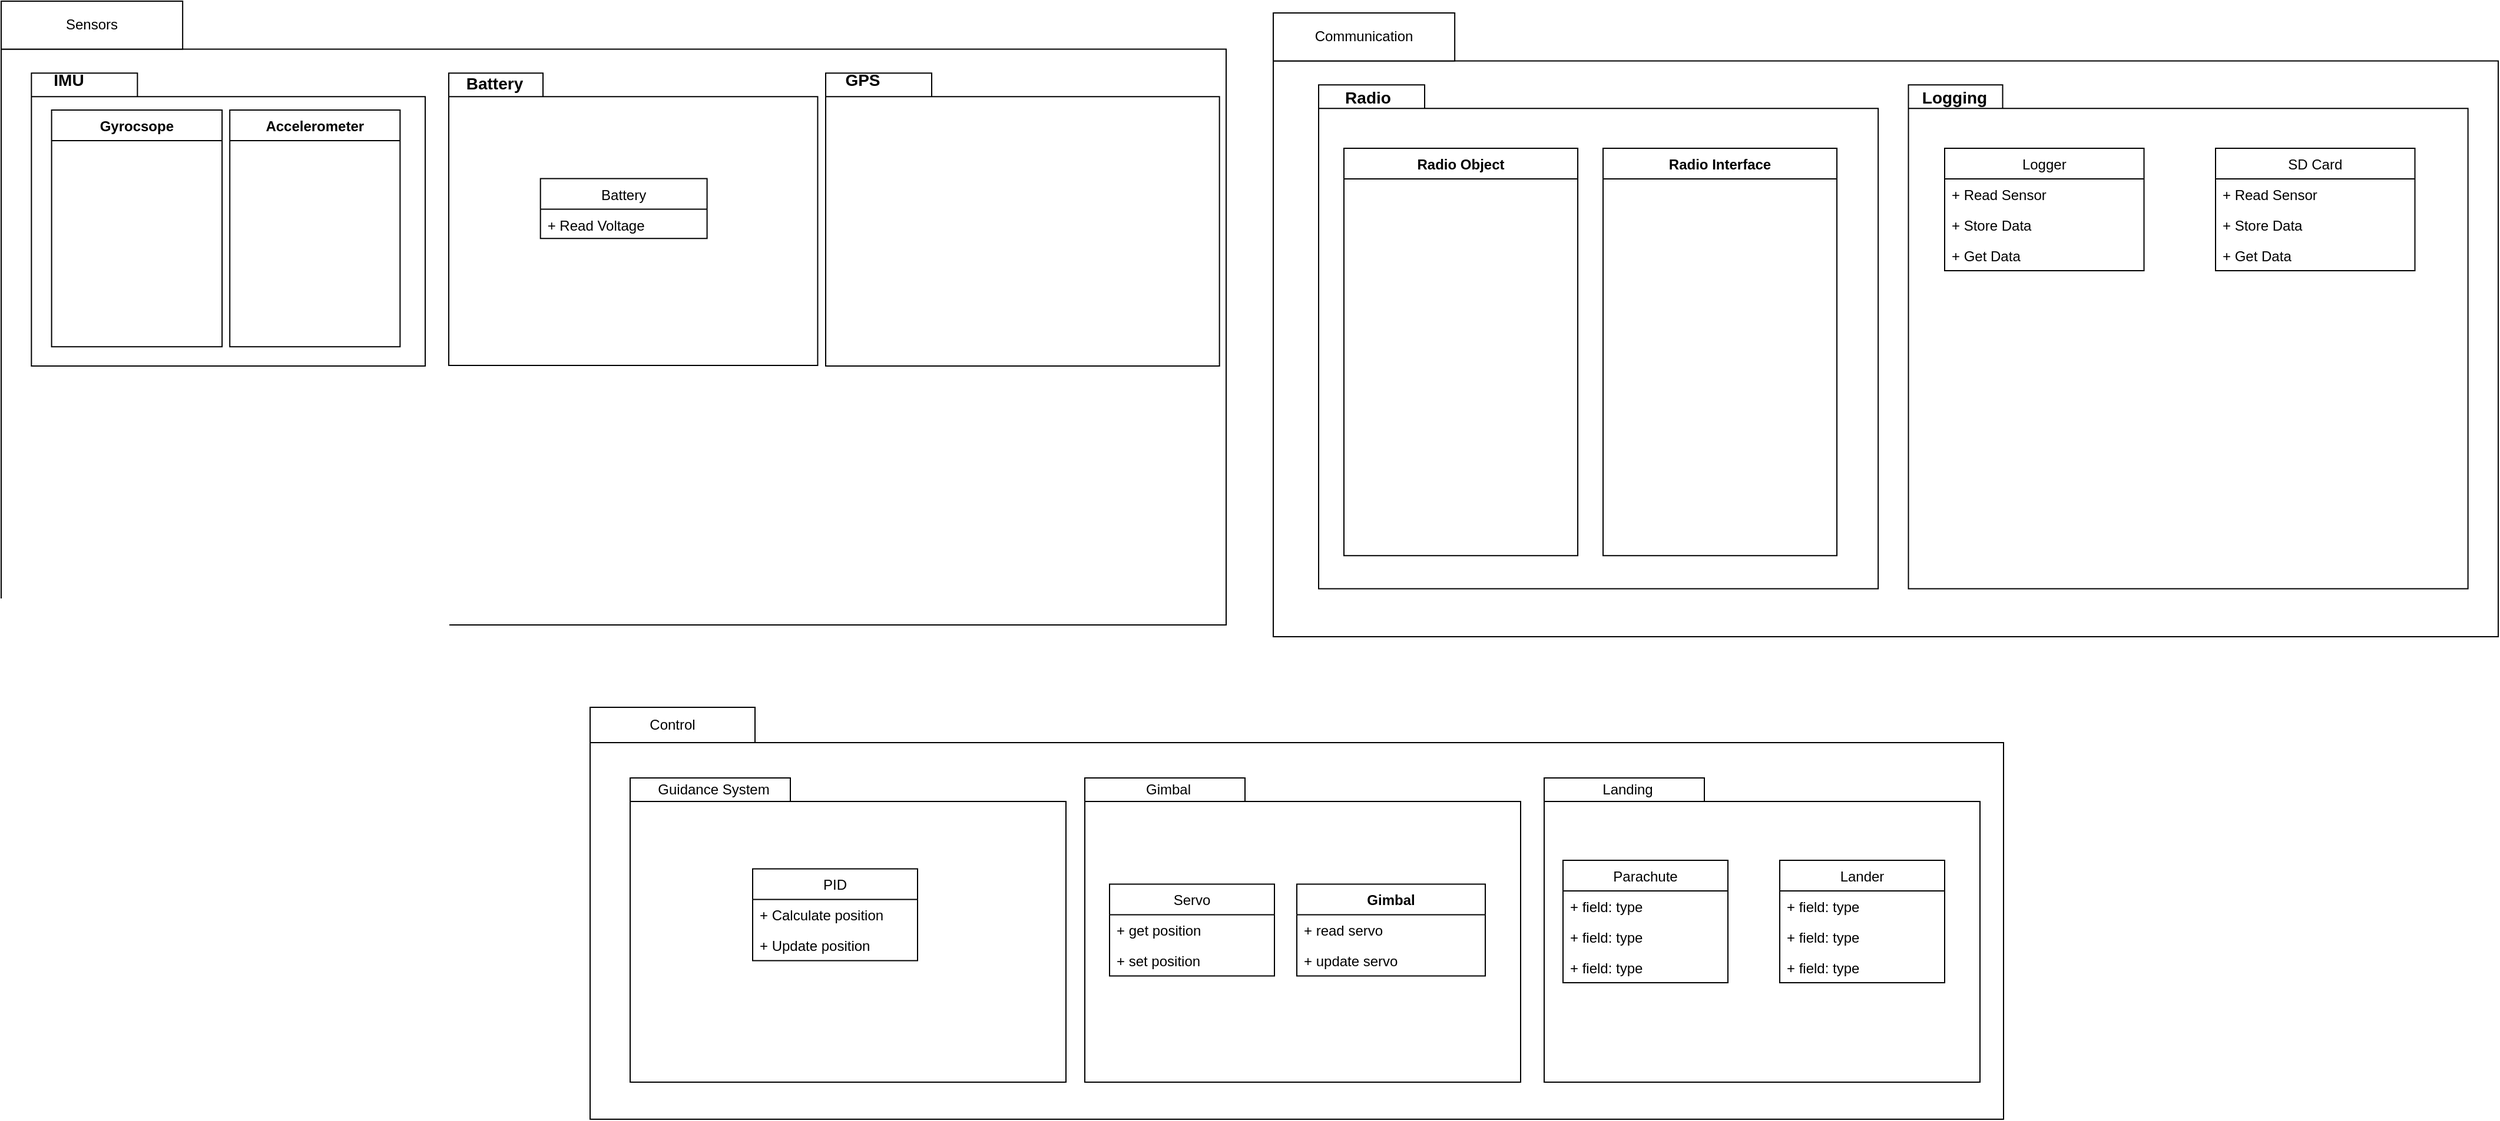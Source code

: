 <mxfile version="13.1.2" type="device"><diagram name="Page-1" id="b5b7bab2-c9e2-2cf4-8b2a-24fd1a2a6d21"><mxGraphModel dx="1440" dy="1140" grid="1" gridSize="10" guides="1" tooltips="1" connect="1" arrows="1" fold="1" page="1" pageScale="1" pageWidth="827" pageHeight="1169" background="#ffffff" math="0" shadow="0"><root><mxCell id="0"/><mxCell id="1" parent="0"/><mxCell id="q36yhOOpD1tC-zu_iWco-72" value="" style="group" vertex="1" connectable="0" parent="1"><mxGeometry x="2220" y="680" width="1200" height="350" as="geometry"/></mxCell><mxCell id="q36yhOOpD1tC-zu_iWco-70" value="" style="rounded=0;whiteSpace=wrap;html=1;" vertex="1" parent="q36yhOOpD1tC-zu_iWco-72"><mxGeometry y="30" width="1200" height="320" as="geometry"/></mxCell><mxCell id="q36yhOOpD1tC-zu_iWco-63" value="" style="group" vertex="1" connectable="0" parent="q36yhOOpD1tC-zu_iWco-72"><mxGeometry x="34" y="60" width="370" height="258.465" as="geometry"/></mxCell><mxCell id="q36yhOOpD1tC-zu_iWco-58" value="" style="shape=folder;fontStyle=1;spacingTop=10;tabWidth=136;tabHeight=20;tabPosition=left;html=1;rounded=0;shadow=0;comic=0;labelBackgroundColor=none;strokeWidth=1;fontFamily=Verdana;fontSize=10;align=center;" vertex="1" parent="q36yhOOpD1tC-zu_iWco-63"><mxGeometry y="0.003" width="370" height="258.462" as="geometry"/></mxCell><mxCell id="q36yhOOpD1tC-zu_iWco-135" value="PID" style="swimlane;fontStyle=0;childLayout=stackLayout;horizontal=1;startSize=26;fillColor=none;horizontalStack=0;resizeParent=1;resizeParentMax=0;resizeLast=0;collapsible=1;marginBottom=0;" vertex="1" parent="q36yhOOpD1tC-zu_iWco-63"><mxGeometry x="104" y="77.23" width="140" height="78" as="geometry"/></mxCell><mxCell id="q36yhOOpD1tC-zu_iWco-136" value="+ Calculate position" style="text;strokeColor=none;fillColor=none;align=left;verticalAlign=top;spacingLeft=4;spacingRight=4;overflow=hidden;rotatable=0;points=[[0,0.5],[1,0.5]];portConstraint=eastwest;" vertex="1" parent="q36yhOOpD1tC-zu_iWco-135"><mxGeometry y="26" width="140" height="26" as="geometry"/></mxCell><mxCell id="q36yhOOpD1tC-zu_iWco-137" value="+ Update position" style="text;strokeColor=none;fillColor=none;align=left;verticalAlign=top;spacingLeft=4;spacingRight=4;overflow=hidden;rotatable=0;points=[[0,0.5],[1,0.5]];portConstraint=eastwest;" vertex="1" parent="q36yhOOpD1tC-zu_iWco-135"><mxGeometry y="52" width="140" height="26" as="geometry"/></mxCell><mxCell id="q36yhOOpD1tC-zu_iWco-61" value="Guidance System" style="text;html=1;strokeColor=none;fillColor=none;align=center;verticalAlign=middle;whiteSpace=wrap;rounded=0;" vertex="1" parent="q36yhOOpD1tC-zu_iWco-63"><mxGeometry x="16" width="110" height="20" as="geometry"/></mxCell><mxCell id="q36yhOOpD1tC-zu_iWco-67" value="" style="group" vertex="1" connectable="0" parent="q36yhOOpD1tC-zu_iWco-72"><mxGeometry x="810" y="60" width="370" height="258.465" as="geometry"/></mxCell><mxCell id="q36yhOOpD1tC-zu_iWco-68" value="" style="shape=folder;fontStyle=1;spacingTop=10;tabWidth=136;tabHeight=20;tabPosition=left;html=1;rounded=0;shadow=0;comic=0;labelBackgroundColor=none;strokeWidth=1;fontFamily=Verdana;fontSize=10;align=center;" vertex="1" parent="q36yhOOpD1tC-zu_iWco-67"><mxGeometry y="0.003" width="370" height="258.462" as="geometry"/></mxCell><mxCell id="q36yhOOpD1tC-zu_iWco-162" value="Lander" style="swimlane;fontStyle=0;childLayout=stackLayout;horizontal=1;startSize=26;fillColor=none;horizontalStack=0;resizeParent=1;resizeParentMax=0;resizeLast=0;collapsible=1;marginBottom=0;" vertex="1" parent="q36yhOOpD1tC-zu_iWco-67"><mxGeometry x="200" y="70" width="140" height="104" as="geometry"/></mxCell><mxCell id="q36yhOOpD1tC-zu_iWco-163" value="+ field: type" style="text;strokeColor=none;fillColor=none;align=left;verticalAlign=top;spacingLeft=4;spacingRight=4;overflow=hidden;rotatable=0;points=[[0,0.5],[1,0.5]];portConstraint=eastwest;" vertex="1" parent="q36yhOOpD1tC-zu_iWco-162"><mxGeometry y="26" width="140" height="26" as="geometry"/></mxCell><mxCell id="q36yhOOpD1tC-zu_iWco-164" value="+ field: type" style="text;strokeColor=none;fillColor=none;align=left;verticalAlign=top;spacingLeft=4;spacingRight=4;overflow=hidden;rotatable=0;points=[[0,0.5],[1,0.5]];portConstraint=eastwest;" vertex="1" parent="q36yhOOpD1tC-zu_iWco-162"><mxGeometry y="52" width="140" height="26" as="geometry"/></mxCell><mxCell id="q36yhOOpD1tC-zu_iWco-165" value="+ field: type" style="text;strokeColor=none;fillColor=none;align=left;verticalAlign=top;spacingLeft=4;spacingRight=4;overflow=hidden;rotatable=0;points=[[0,0.5],[1,0.5]];portConstraint=eastwest;" vertex="1" parent="q36yhOOpD1tC-zu_iWco-162"><mxGeometry y="78" width="140" height="26" as="geometry"/></mxCell><mxCell id="q36yhOOpD1tC-zu_iWco-158" value="Parachute" style="swimlane;fontStyle=0;childLayout=stackLayout;horizontal=1;startSize=26;fillColor=none;horizontalStack=0;resizeParent=1;resizeParentMax=0;resizeLast=0;collapsible=1;marginBottom=0;" vertex="1" parent="q36yhOOpD1tC-zu_iWco-67"><mxGeometry x="16" y="70" width="140" height="104" as="geometry"/></mxCell><mxCell id="q36yhOOpD1tC-zu_iWco-159" value="+ field: type" style="text;strokeColor=none;fillColor=none;align=left;verticalAlign=top;spacingLeft=4;spacingRight=4;overflow=hidden;rotatable=0;points=[[0,0.5],[1,0.5]];portConstraint=eastwest;" vertex="1" parent="q36yhOOpD1tC-zu_iWco-158"><mxGeometry y="26" width="140" height="26" as="geometry"/></mxCell><mxCell id="q36yhOOpD1tC-zu_iWco-160" value="+ field: type" style="text;strokeColor=none;fillColor=none;align=left;verticalAlign=top;spacingLeft=4;spacingRight=4;overflow=hidden;rotatable=0;points=[[0,0.5],[1,0.5]];portConstraint=eastwest;" vertex="1" parent="q36yhOOpD1tC-zu_iWco-158"><mxGeometry y="52" width="140" height="26" as="geometry"/></mxCell><mxCell id="q36yhOOpD1tC-zu_iWco-161" value="+ field: type" style="text;strokeColor=none;fillColor=none;align=left;verticalAlign=top;spacingLeft=4;spacingRight=4;overflow=hidden;rotatable=0;points=[[0,0.5],[1,0.5]];portConstraint=eastwest;" vertex="1" parent="q36yhOOpD1tC-zu_iWco-158"><mxGeometry y="78" width="140" height="26" as="geometry"/></mxCell><mxCell id="q36yhOOpD1tC-zu_iWco-69" value="Landing" style="text;html=1;strokeColor=none;fillColor=none;align=center;verticalAlign=middle;whiteSpace=wrap;rounded=0;" vertex="1" parent="q36yhOOpD1tC-zu_iWco-67"><mxGeometry x="16" width="110" height="20" as="geometry"/></mxCell><mxCell id="q36yhOOpD1tC-zu_iWco-71" value="Control" style="rounded=0;whiteSpace=wrap;html=1;" vertex="1" parent="q36yhOOpD1tC-zu_iWco-72"><mxGeometry width="140" height="30" as="geometry"/></mxCell><mxCell id="q36yhOOpD1tC-zu_iWco-64" value="" style="group" vertex="1" connectable="0" parent="q36yhOOpD1tC-zu_iWco-72"><mxGeometry x="420" y="60" width="370" height="258.465" as="geometry"/></mxCell><mxCell id="q36yhOOpD1tC-zu_iWco-65" value="" style="shape=folder;fontStyle=1;spacingTop=10;tabWidth=136;tabHeight=20;tabPosition=left;html=1;rounded=0;shadow=0;comic=0;labelBackgroundColor=none;strokeWidth=1;fontFamily=Verdana;fontSize=10;align=center;" vertex="1" parent="q36yhOOpD1tC-zu_iWco-64"><mxGeometry y="0.003" width="370" height="258.462" as="geometry"/></mxCell><mxCell id="q36yhOOpD1tC-zu_iWco-150" value="Gimbal" style="swimlane;fontStyle=1;align=center;verticalAlign=top;childLayout=stackLayout;horizontal=1;startSize=26;horizontalStack=0;resizeParent=1;resizeParentMax=0;resizeLast=0;collapsible=1;marginBottom=0;" vertex="1" parent="q36yhOOpD1tC-zu_iWco-64"><mxGeometry x="180" y="90.23" width="160" height="78" as="geometry"/></mxCell><mxCell id="q36yhOOpD1tC-zu_iWco-151" value="+ read servo" style="text;strokeColor=none;fillColor=none;align=left;verticalAlign=top;spacingLeft=4;spacingRight=4;overflow=hidden;rotatable=0;points=[[0,0.5],[1,0.5]];portConstraint=eastwest;" vertex="1" parent="q36yhOOpD1tC-zu_iWco-150"><mxGeometry y="26" width="160" height="26" as="geometry"/></mxCell><mxCell id="q36yhOOpD1tC-zu_iWco-153" value="+ update servo" style="text;strokeColor=none;fillColor=none;align=left;verticalAlign=top;spacingLeft=4;spacingRight=4;overflow=hidden;rotatable=0;points=[[0,0.5],[1,0.5]];portConstraint=eastwest;" vertex="1" parent="q36yhOOpD1tC-zu_iWco-150"><mxGeometry y="52" width="160" height="26" as="geometry"/></mxCell><mxCell id="q36yhOOpD1tC-zu_iWco-143" value="Servo" style="swimlane;fontStyle=0;childLayout=stackLayout;horizontal=1;startSize=26;fillColor=none;horizontalStack=0;resizeParent=1;resizeParentMax=0;resizeLast=0;collapsible=1;marginBottom=0;" vertex="1" parent="q36yhOOpD1tC-zu_iWco-64"><mxGeometry x="21" y="90.23" width="140" height="78" as="geometry"/></mxCell><mxCell id="q36yhOOpD1tC-zu_iWco-144" value="+ get position" style="text;strokeColor=none;fillColor=none;align=left;verticalAlign=top;spacingLeft=4;spacingRight=4;overflow=hidden;rotatable=0;points=[[0,0.5],[1,0.5]];portConstraint=eastwest;" vertex="1" parent="q36yhOOpD1tC-zu_iWco-143"><mxGeometry y="26" width="140" height="26" as="geometry"/></mxCell><mxCell id="q36yhOOpD1tC-zu_iWco-145" value="+ set position" style="text;strokeColor=none;fillColor=none;align=left;verticalAlign=top;spacingLeft=4;spacingRight=4;overflow=hidden;rotatable=0;points=[[0,0.5],[1,0.5]];portConstraint=eastwest;" vertex="1" parent="q36yhOOpD1tC-zu_iWco-143"><mxGeometry y="52" width="140" height="26" as="geometry"/></mxCell><mxCell id="q36yhOOpD1tC-zu_iWco-66" value="Gimbal" style="text;html=1;strokeColor=none;fillColor=none;align=center;verticalAlign=middle;whiteSpace=wrap;rounded=0;" vertex="1" parent="q36yhOOpD1tC-zu_iWco-64"><mxGeometry x="16" width="110" height="20" as="geometry"/></mxCell><mxCell id="q36yhOOpD1tC-zu_iWco-96" value="" style="group" vertex="1" connectable="0" parent="1"><mxGeometry x="1720" y="80" width="1040" height="530.0" as="geometry"/></mxCell><mxCell id="q36yhOOpD1tC-zu_iWco-39" value="" style="rounded=0;whiteSpace=wrap;html=1;" vertex="1" parent="q36yhOOpD1tC-zu_iWco-96"><mxGeometry y="40.769" width="1040" height="489.231" as="geometry"/></mxCell><mxCell id="q36yhOOpD1tC-zu_iWco-43" value="" style="group" vertex="1" connectable="0" parent="q36yhOOpD1tC-zu_iWco-96"><mxGeometry x="25.68" y="61.15" width="334.32" height="248.85" as="geometry"/></mxCell><mxCell id="q36yhOOpD1tC-zu_iWco-44" value="" style="shape=folder;fontStyle=1;spacingTop=10;tabWidth=90;tabHeight=20;tabPosition=left;html=1;rounded=0;shadow=0;comic=0;labelBackgroundColor=none;strokeWidth=1;fontFamily=Verdana;fontSize=10;align=center;" vertex="1" parent="q36yhOOpD1tC-zu_iWco-43"><mxGeometry width="334.32" height="248.85" as="geometry"/></mxCell><mxCell id="q36yhOOpD1tC-zu_iWco-105" value="Accelerometer" style="swimlane;fontStyle=1;align=center;verticalAlign=top;childLayout=stackLayout;horizontal=1;startSize=26;horizontalStack=0;resizeParent=1;resizeParentMax=0;resizeLast=0;collapsible=1;marginBottom=0;" vertex="1" parent="q36yhOOpD1tC-zu_iWco-43"><mxGeometry x="168.419" y="31.304" width="144.569" height="201.224" as="geometry"/></mxCell><mxCell id="q36yhOOpD1tC-zu_iWco-90" value="Gyrocsope" style="swimlane;fontStyle=1;align=center;verticalAlign=top;childLayout=stackLayout;horizontal=1;startSize=26;horizontalStack=0;resizeParent=1;resizeParentMax=0;resizeLast=0;collapsible=1;marginBottom=0;" vertex="1" parent="q36yhOOpD1tC-zu_iWco-43"><mxGeometry x="17.115" y="31.304" width="144.745" height="201.224" as="geometry"><mxRectangle x="24.32" y="53.85" width="100" height="26" as="alternateBounds"/></mxGeometry></mxCell><mxCell id="q36yhOOpD1tC-zu_iWco-45" value="&lt;b&gt;&lt;font style=&quot;font-size: 14px&quot;&gt;IMU&lt;/font&gt;&lt;/b&gt;" style="text;html=1;strokeColor=none;fillColor=none;align=center;verticalAlign=middle;whiteSpace=wrap;rounded=0;" vertex="1" parent="q36yhOOpD1tC-zu_iWco-43"><mxGeometry x="-18.072" y="-6.482" width="99.392" height="23.7" as="geometry"/></mxCell><mxCell id="q36yhOOpD1tC-zu_iWco-46" value="Sensors" style="rounded=0;whiteSpace=wrap;html=1;" vertex="1" parent="q36yhOOpD1tC-zu_iWco-96"><mxGeometry width="154.074" height="40.769" as="geometry"/></mxCell><mxCell id="q36yhOOpD1tC-zu_iWco-40" value="" style="group" vertex="1" connectable="0" parent="q36yhOOpD1tC-zu_iWco-96"><mxGeometry x="380" y="61.15" width="480" height="408.85" as="geometry"/></mxCell><mxCell id="q36yhOOpD1tC-zu_iWco-41" value="" style="shape=folder;fontStyle=1;spacingTop=10;tabWidth=80;tabHeight=20;tabPosition=left;html=1;rounded=0;shadow=0;comic=0;labelBackgroundColor=none;strokeWidth=1;fontFamily=Verdana;fontSize=10;align=center;" vertex="1" parent="q36yhOOpD1tC-zu_iWco-40"><mxGeometry width="313.222" height="248.322" as="geometry"/></mxCell><mxCell id="q36yhOOpD1tC-zu_iWco-154" value="Battery" style="swimlane;fontStyle=0;childLayout=stackLayout;horizontal=1;startSize=26;fillColor=none;horizontalStack=0;resizeParent=1;resizeParentMax=0;resizeLast=0;collapsible=1;marginBottom=0;" vertex="1" parent="q36yhOOpD1tC-zu_iWco-40"><mxGeometry x="77.842" y="89.631" width="141.455" height="50.832" as="geometry"/></mxCell><mxCell id="q36yhOOpD1tC-zu_iWco-155" value="+ Read Voltage" style="text;strokeColor=none;fillColor=none;align=left;verticalAlign=top;spacingLeft=4;spacingRight=4;overflow=hidden;rotatable=0;points=[[0,0.5],[1,0.5]];portConstraint=eastwest;" vertex="1" parent="q36yhOOpD1tC-zu_iWco-154"><mxGeometry y="26" width="141.455" height="24.832" as="geometry"/></mxCell><mxCell id="q36yhOOpD1tC-zu_iWco-42" value="&lt;font style=&quot;font-size: 14px&quot;&gt;&lt;b&gt;Battery&lt;/b&gt;&lt;/font&gt;" style="text;html=1;strokeColor=none;fillColor=none;align=center;verticalAlign=middle;whiteSpace=wrap;rounded=0;" vertex="1" parent="q36yhOOpD1tC-zu_iWco-40"><mxGeometry x="-0.0" y="-10.649" width="77.838" height="38.938" as="geometry"/></mxCell><mxCell id="q36yhOOpD1tC-zu_iWco-166" value="" style="group" vertex="1" connectable="0" parent="q36yhOOpD1tC-zu_iWco-96"><mxGeometry x="700" y="61.15" width="334.32" height="248.85" as="geometry"/></mxCell><mxCell id="q36yhOOpD1tC-zu_iWco-167" value="" style="shape=folder;fontStyle=1;spacingTop=10;tabWidth=90;tabHeight=20;tabPosition=left;html=1;rounded=0;shadow=0;comic=0;labelBackgroundColor=none;strokeWidth=1;fontFamily=Verdana;fontSize=10;align=center;" vertex="1" parent="q36yhOOpD1tC-zu_iWco-166"><mxGeometry width="334.32" height="248.85" as="geometry"/></mxCell><mxCell id="q36yhOOpD1tC-zu_iWco-170" value="&lt;b&gt;&lt;font style=&quot;font-size: 14px&quot;&gt;GPS&lt;/font&gt;&lt;/b&gt;" style="text;html=1;strokeColor=none;fillColor=none;align=center;verticalAlign=middle;whiteSpace=wrap;rounded=0;" vertex="1" parent="q36yhOOpD1tC-zu_iWco-166"><mxGeometry x="-18.072" y="-6.482" width="99.392" height="23.7" as="geometry"/></mxCell><mxCell id="q36yhOOpD1tC-zu_iWco-97" value="" style="group" vertex="1" connectable="0" parent="1"><mxGeometry x="2800" y="90" width="1040" height="530" as="geometry"/></mxCell><mxCell id="q36yhOOpD1tC-zu_iWco-75" value="" style="group" vertex="1" connectable="0" parent="q36yhOOpD1tC-zu_iWco-97"><mxGeometry width="1040" height="530" as="geometry"/></mxCell><mxCell id="q36yhOOpD1tC-zu_iWco-26" value="" style="rounded=0;whiteSpace=wrap;html=1;" vertex="1" parent="q36yhOOpD1tC-zu_iWco-75"><mxGeometry y="40.769" width="1040" height="489.231" as="geometry"/></mxCell><mxCell id="q36yhOOpD1tC-zu_iWco-2" value="" style="group" vertex="1" connectable="0" parent="q36yhOOpD1tC-zu_iWco-75"><mxGeometry x="539.259" y="61.154" width="475.062" height="428.077" as="geometry"/></mxCell><mxCell id="q36yhOOpD1tC-zu_iWco-3" value="" style="shape=folder;fontStyle=1;spacingTop=10;tabWidth=80;tabHeight=20;tabPosition=left;html=1;rounded=0;shadow=0;comic=0;labelBackgroundColor=none;strokeWidth=1;fontFamily=Verdana;fontSize=10;align=center;" vertex="1" parent="q36yhOOpD1tC-zu_iWco-2"><mxGeometry width="475.062" height="428.077" as="geometry"/></mxCell><mxCell id="q36yhOOpD1tC-zu_iWco-130" value="SD Card" style="swimlane;fontStyle=0;childLayout=stackLayout;horizontal=1;startSize=26;fillColor=none;horizontalStack=0;resizeParent=1;resizeParentMax=0;resizeLast=0;collapsible=1;marginBottom=0;" vertex="1" parent="q36yhOOpD1tC-zu_iWco-2"><mxGeometry x="260.74" y="53.85" width="169.26" height="104" as="geometry"/></mxCell><mxCell id="q36yhOOpD1tC-zu_iWco-131" value="+ Read Sensor" style="text;strokeColor=none;fillColor=none;align=left;verticalAlign=top;spacingLeft=4;spacingRight=4;overflow=hidden;rotatable=0;points=[[0,0.5],[1,0.5]];portConstraint=eastwest;" vertex="1" parent="q36yhOOpD1tC-zu_iWco-130"><mxGeometry y="26" width="169.26" height="26" as="geometry"/></mxCell><mxCell id="q36yhOOpD1tC-zu_iWco-132" value="+ Store Data" style="text;strokeColor=none;fillColor=none;align=left;verticalAlign=top;spacingLeft=4;spacingRight=4;overflow=hidden;rotatable=0;points=[[0,0.5],[1,0.5]];portConstraint=eastwest;" vertex="1" parent="q36yhOOpD1tC-zu_iWco-130"><mxGeometry y="52" width="169.26" height="26" as="geometry"/></mxCell><mxCell id="q36yhOOpD1tC-zu_iWco-133" value="+ Get Data" style="text;strokeColor=none;fillColor=none;align=left;verticalAlign=top;spacingLeft=4;spacingRight=4;overflow=hidden;rotatable=0;points=[[0,0.5],[1,0.5]];portConstraint=eastwest;" vertex="1" parent="q36yhOOpD1tC-zu_iWco-130"><mxGeometry y="78" width="169.26" height="26" as="geometry"/></mxCell><mxCell id="q36yhOOpD1tC-zu_iWco-125" value="Logger" style="swimlane;fontStyle=0;childLayout=stackLayout;horizontal=1;startSize=26;fillColor=none;horizontalStack=0;resizeParent=1;resizeParentMax=0;resizeLast=0;collapsible=1;marginBottom=0;" vertex="1" parent="q36yhOOpD1tC-zu_iWco-2"><mxGeometry x="30.74" y="53.85" width="169.26" height="104" as="geometry"/></mxCell><mxCell id="q36yhOOpD1tC-zu_iWco-126" value="+ Read Sensor" style="text;strokeColor=none;fillColor=none;align=left;verticalAlign=top;spacingLeft=4;spacingRight=4;overflow=hidden;rotatable=0;points=[[0,0.5],[1,0.5]];portConstraint=eastwest;" vertex="1" parent="q36yhOOpD1tC-zu_iWco-125"><mxGeometry y="26" width="169.26" height="26" as="geometry"/></mxCell><mxCell id="q36yhOOpD1tC-zu_iWco-127" value="+ Store Data" style="text;strokeColor=none;fillColor=none;align=left;verticalAlign=top;spacingLeft=4;spacingRight=4;overflow=hidden;rotatable=0;points=[[0,0.5],[1,0.5]];portConstraint=eastwest;" vertex="1" parent="q36yhOOpD1tC-zu_iWco-125"><mxGeometry y="52" width="169.26" height="26" as="geometry"/></mxCell><mxCell id="q36yhOOpD1tC-zu_iWco-128" value="+ Get Data" style="text;strokeColor=none;fillColor=none;align=left;verticalAlign=top;spacingLeft=4;spacingRight=4;overflow=hidden;rotatable=0;points=[[0,0.5],[1,0.5]];portConstraint=eastwest;" vertex="1" parent="q36yhOOpD1tC-zu_iWco-125"><mxGeometry y="78" width="169.26" height="26" as="geometry"/></mxCell><mxCell id="q36yhOOpD1tC-zu_iWco-5" value="&lt;font style=&quot;font-size: 14px&quot;&gt;&lt;b&gt;Logging&lt;/b&gt;&lt;/font&gt;" style="text;html=1;strokeColor=none;fillColor=none;align=center;verticalAlign=middle;whiteSpace=wrap;rounded=0;" vertex="1" parent="q36yhOOpD1tC-zu_iWco-2"><mxGeometry x="0.74" y="-9.694" width="77.037" height="40.769" as="geometry"/></mxCell><mxCell id="q36yhOOpD1tC-zu_iWco-6" value="" style="group" vertex="1" connectable="0" parent="q36yhOOpD1tC-zu_iWco-75"><mxGeometry x="38.519" y="61.154" width="475.062" height="428.077" as="geometry"/></mxCell><mxCell id="q36yhOOpD1tC-zu_iWco-7" value="&lt;span style=&quot;color: rgba(0 , 0 , 0 , 0) ; font-family: monospace ; font-size: 0px ; font-weight: 400&quot;&gt;%3CmxGraphModel%3E%3Croot%3E%3CmxCell%20id%3D%220%22%2F%3E%3CmxCell%20id%3D%221%22%20parent%3D%220%22%2F%3E%3CmxCell%20id%3D%222%22%20value%3D%22Accelerometer%22%20style%3D%22swimlane%3BfontStyle%3D1%3Balign%3Dcenter%3BverticalAlign%3Dtop%3BchildLayout%3DstackLayout%3Bhorizontal%3D1%3BstartSize%3D26%3BhorizontalStack%3D0%3BresizeParent%3D1%3BresizeParentMax%3D0%3BresizeLast%3D0%3Bcollapsible%3D1%3BmarginBottom%3D0%3B%22%20vertex%3D%221%22%20parent%3D%221%22%3E%3CmxGeometry%20x%3D%221964.999%22%20y%3D%22170.004%22%20width%3D%22205.43%22%20height%3D%22346.15%22%20as%3D%22geometry%22%2F%3E%3C%2FmxCell%3E%3C%2Froot%3E%3C%2FmxGraphModel%3E&lt;/span&gt;" style="shape=folder;fontStyle=1;spacingTop=10;tabWidth=90;tabHeight=20;tabPosition=left;html=1;rounded=0;shadow=0;comic=0;labelBackgroundColor=none;strokeWidth=1;fontFamily=Verdana;fontSize=10;align=center;" vertex="1" parent="q36yhOOpD1tC-zu_iWco-6"><mxGeometry width="475.062" height="428.077" as="geometry"/></mxCell><mxCell id="q36yhOOpD1tC-zu_iWco-123" value="Radio Interface" style="swimlane;fontStyle=1;align=center;verticalAlign=top;childLayout=stackLayout;horizontal=1;startSize=26;horizontalStack=0;resizeParent=1;resizeParentMax=0;resizeLast=0;collapsible=1;marginBottom=0;" vertex="1" parent="q36yhOOpD1tC-zu_iWco-6"><mxGeometry x="241.48" y="53.85" width="198.52" height="346.15" as="geometry"/></mxCell><mxCell id="q36yhOOpD1tC-zu_iWco-122" value="Radio Object" style="swimlane;fontStyle=1;align=center;verticalAlign=top;childLayout=stackLayout;horizontal=1;startSize=26;horizontalStack=0;resizeParent=1;resizeParentMax=0;resizeLast=0;collapsible=1;marginBottom=0;" vertex="1" parent="q36yhOOpD1tC-zu_iWco-6"><mxGeometry x="21.48" y="53.85" width="198.52" height="346.15" as="geometry"/></mxCell><mxCell id="q36yhOOpD1tC-zu_iWco-8" value="&lt;font style=&quot;font-size: 14px&quot;&gt;&lt;b&gt;Radio&lt;/b&gt;&lt;/font&gt;" style="text;html=1;strokeColor=none;fillColor=none;align=center;verticalAlign=middle;whiteSpace=wrap;rounded=0;" vertex="1" parent="q36yhOOpD1tC-zu_iWco-6"><mxGeometry x="-28.52" y="-9.694" width="141.235" height="40.769" as="geometry"/></mxCell><mxCell id="q36yhOOpD1tC-zu_iWco-27" value="Communication" style="rounded=0;whiteSpace=wrap;html=1;" vertex="1" parent="q36yhOOpD1tC-zu_iWco-75"><mxGeometry width="154.074" height="40.777" as="geometry"/></mxCell></root></mxGraphModel></diagram></mxfile>